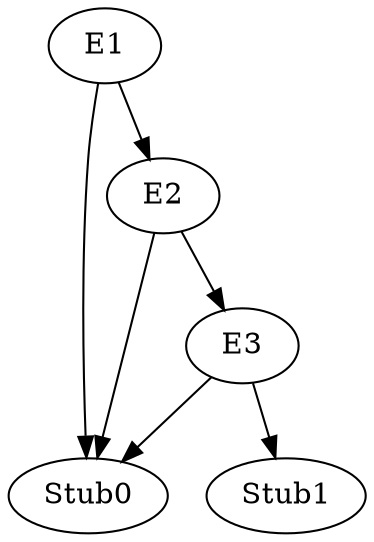 digraph "Graph" {
	graph [splines=spline]
	E1 -> Stub0
	E1 -> E2
	E2 -> Stub0
	E2 -> E3
	E3 -> Stub0
	E3 -> Stub1
}
